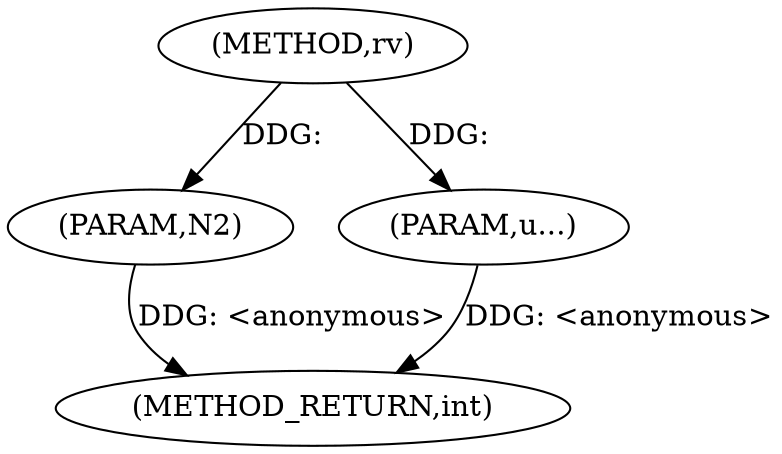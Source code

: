 digraph "rv" {  
"1000475" [label = "(METHOD,rv)" ]
"1000479" [label = "(METHOD_RETURN,int)" ]
"1000476" [label = "(PARAM,N2)" ]
"1000477" [label = "(PARAM,u...)" ]
  "1000476" -> "1000479"  [ label = "DDG: <anonymous>"] 
  "1000477" -> "1000479"  [ label = "DDG: <anonymous>"] 
  "1000475" -> "1000476"  [ label = "DDG: "] 
  "1000475" -> "1000477"  [ label = "DDG: "] 
}
